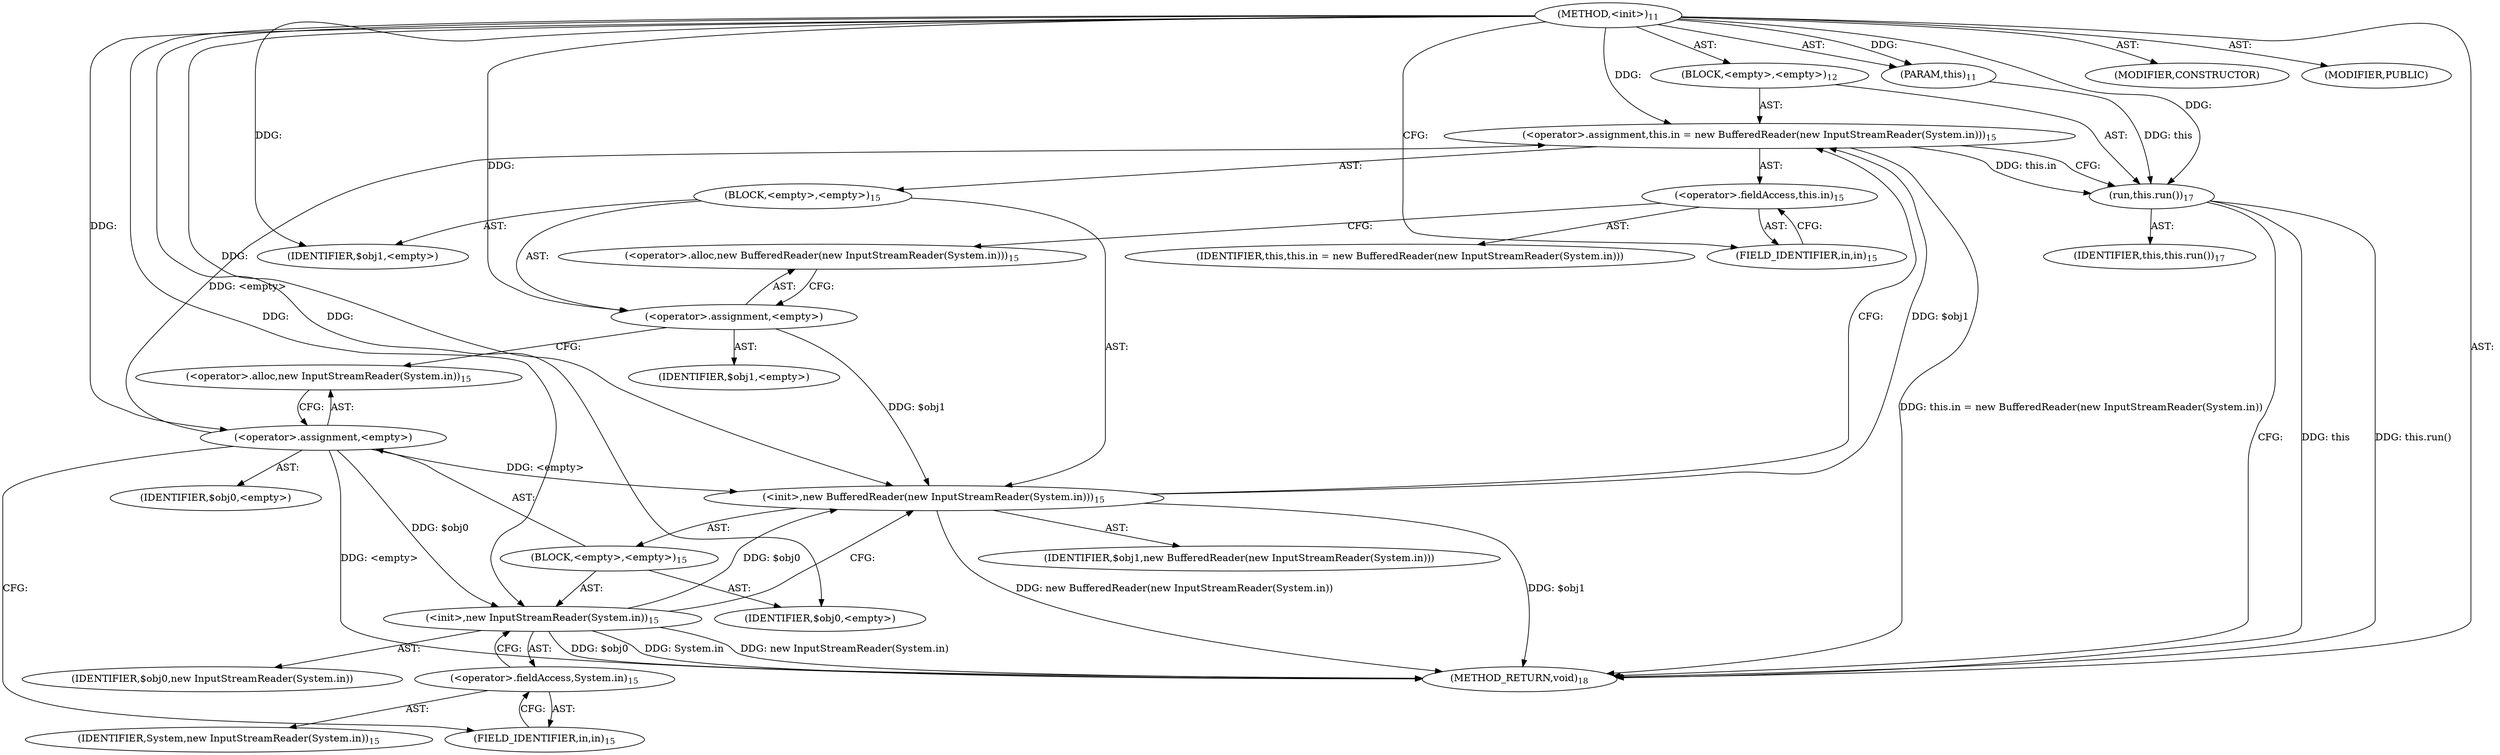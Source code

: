 digraph "&lt;init&gt;" {  
"29" [label = <(METHOD,&lt;init&gt;)<SUB>11</SUB>> ]
"4" [label = <(PARAM,this)<SUB>11</SUB>> ]
"30" [label = <(BLOCK,&lt;empty&gt;,&lt;empty&gt;)<SUB>12</SUB>> ]
"31" [label = <(&lt;operator&gt;.assignment,this.in = new BufferedReader(new InputStreamReader(System.in)))<SUB>15</SUB>> ]
"32" [label = <(&lt;operator&gt;.fieldAccess,this.in)<SUB>15</SUB>> ]
"33" [label = <(IDENTIFIER,this,this.in = new BufferedReader(new InputStreamReader(System.in)))> ]
"34" [label = <(FIELD_IDENTIFIER,in,in)<SUB>15</SUB>> ]
"35" [label = <(BLOCK,&lt;empty&gt;,&lt;empty&gt;)<SUB>15</SUB>> ]
"36" [label = <(&lt;operator&gt;.assignment,&lt;empty&gt;)> ]
"37" [label = <(IDENTIFIER,$obj1,&lt;empty&gt;)> ]
"38" [label = <(&lt;operator&gt;.alloc,new BufferedReader(new InputStreamReader(System.in)))<SUB>15</SUB>> ]
"39" [label = <(&lt;init&gt;,new BufferedReader(new InputStreamReader(System.in)))<SUB>15</SUB>> ]
"40" [label = <(IDENTIFIER,$obj1,new BufferedReader(new InputStreamReader(System.in)))> ]
"41" [label = <(BLOCK,&lt;empty&gt;,&lt;empty&gt;)<SUB>15</SUB>> ]
"42" [label = <(&lt;operator&gt;.assignment,&lt;empty&gt;)> ]
"43" [label = <(IDENTIFIER,$obj0,&lt;empty&gt;)> ]
"44" [label = <(&lt;operator&gt;.alloc,new InputStreamReader(System.in))<SUB>15</SUB>> ]
"45" [label = <(&lt;init&gt;,new InputStreamReader(System.in))<SUB>15</SUB>> ]
"46" [label = <(IDENTIFIER,$obj0,new InputStreamReader(System.in))> ]
"47" [label = <(&lt;operator&gt;.fieldAccess,System.in)<SUB>15</SUB>> ]
"48" [label = <(IDENTIFIER,System,new InputStreamReader(System.in))<SUB>15</SUB>> ]
"49" [label = <(FIELD_IDENTIFIER,in,in)<SUB>15</SUB>> ]
"50" [label = <(IDENTIFIER,$obj0,&lt;empty&gt;)> ]
"51" [label = <(IDENTIFIER,$obj1,&lt;empty&gt;)> ]
"52" [label = <(run,this.run())<SUB>17</SUB>> ]
"3" [label = <(IDENTIFIER,this,this.run())<SUB>17</SUB>> ]
"53" [label = <(MODIFIER,CONSTRUCTOR)> ]
"54" [label = <(MODIFIER,PUBLIC)> ]
"55" [label = <(METHOD_RETURN,void)<SUB>18</SUB>> ]
  "29" -> "4"  [ label = "AST: "] 
  "29" -> "30"  [ label = "AST: "] 
  "29" -> "53"  [ label = "AST: "] 
  "29" -> "54"  [ label = "AST: "] 
  "29" -> "55"  [ label = "AST: "] 
  "30" -> "31"  [ label = "AST: "] 
  "30" -> "52"  [ label = "AST: "] 
  "31" -> "32"  [ label = "AST: "] 
  "31" -> "35"  [ label = "AST: "] 
  "32" -> "33"  [ label = "AST: "] 
  "32" -> "34"  [ label = "AST: "] 
  "35" -> "36"  [ label = "AST: "] 
  "35" -> "39"  [ label = "AST: "] 
  "35" -> "51"  [ label = "AST: "] 
  "36" -> "37"  [ label = "AST: "] 
  "36" -> "38"  [ label = "AST: "] 
  "39" -> "40"  [ label = "AST: "] 
  "39" -> "41"  [ label = "AST: "] 
  "41" -> "42"  [ label = "AST: "] 
  "41" -> "45"  [ label = "AST: "] 
  "41" -> "50"  [ label = "AST: "] 
  "42" -> "43"  [ label = "AST: "] 
  "42" -> "44"  [ label = "AST: "] 
  "45" -> "46"  [ label = "AST: "] 
  "45" -> "47"  [ label = "AST: "] 
  "47" -> "48"  [ label = "AST: "] 
  "47" -> "49"  [ label = "AST: "] 
  "52" -> "3"  [ label = "AST: "] 
  "31" -> "52"  [ label = "CFG: "] 
  "52" -> "55"  [ label = "CFG: "] 
  "32" -> "38"  [ label = "CFG: "] 
  "34" -> "32"  [ label = "CFG: "] 
  "36" -> "44"  [ label = "CFG: "] 
  "39" -> "31"  [ label = "CFG: "] 
  "38" -> "36"  [ label = "CFG: "] 
  "42" -> "49"  [ label = "CFG: "] 
  "45" -> "39"  [ label = "CFG: "] 
  "44" -> "42"  [ label = "CFG: "] 
  "47" -> "45"  [ label = "CFG: "] 
  "49" -> "47"  [ label = "CFG: "] 
  "29" -> "34"  [ label = "CFG: "] 
  "39" -> "55"  [ label = "DDG: $obj1"] 
  "42" -> "55"  [ label = "DDG: &lt;empty&gt;"] 
  "45" -> "55"  [ label = "DDG: $obj0"] 
  "45" -> "55"  [ label = "DDG: System.in"] 
  "45" -> "55"  [ label = "DDG: new InputStreamReader(System.in)"] 
  "39" -> "55"  [ label = "DDG: new BufferedReader(new InputStreamReader(System.in))"] 
  "31" -> "55"  [ label = "DDG: this.in = new BufferedReader(new InputStreamReader(System.in))"] 
  "52" -> "55"  [ label = "DDG: this"] 
  "52" -> "55"  [ label = "DDG: this.run()"] 
  "29" -> "4"  [ label = "DDG: "] 
  "42" -> "31"  [ label = "DDG: &lt;empty&gt;"] 
  "39" -> "31"  [ label = "DDG: $obj1"] 
  "29" -> "31"  [ label = "DDG: "] 
  "4" -> "52"  [ label = "DDG: this"] 
  "31" -> "52"  [ label = "DDG: this.in"] 
  "29" -> "52"  [ label = "DDG: "] 
  "29" -> "36"  [ label = "DDG: "] 
  "29" -> "51"  [ label = "DDG: "] 
  "36" -> "39"  [ label = "DDG: $obj1"] 
  "29" -> "39"  [ label = "DDG: "] 
  "42" -> "39"  [ label = "DDG: &lt;empty&gt;"] 
  "45" -> "39"  [ label = "DDG: $obj0"] 
  "29" -> "42"  [ label = "DDG: "] 
  "29" -> "50"  [ label = "DDG: "] 
  "42" -> "45"  [ label = "DDG: $obj0"] 
  "29" -> "45"  [ label = "DDG: "] 
}
